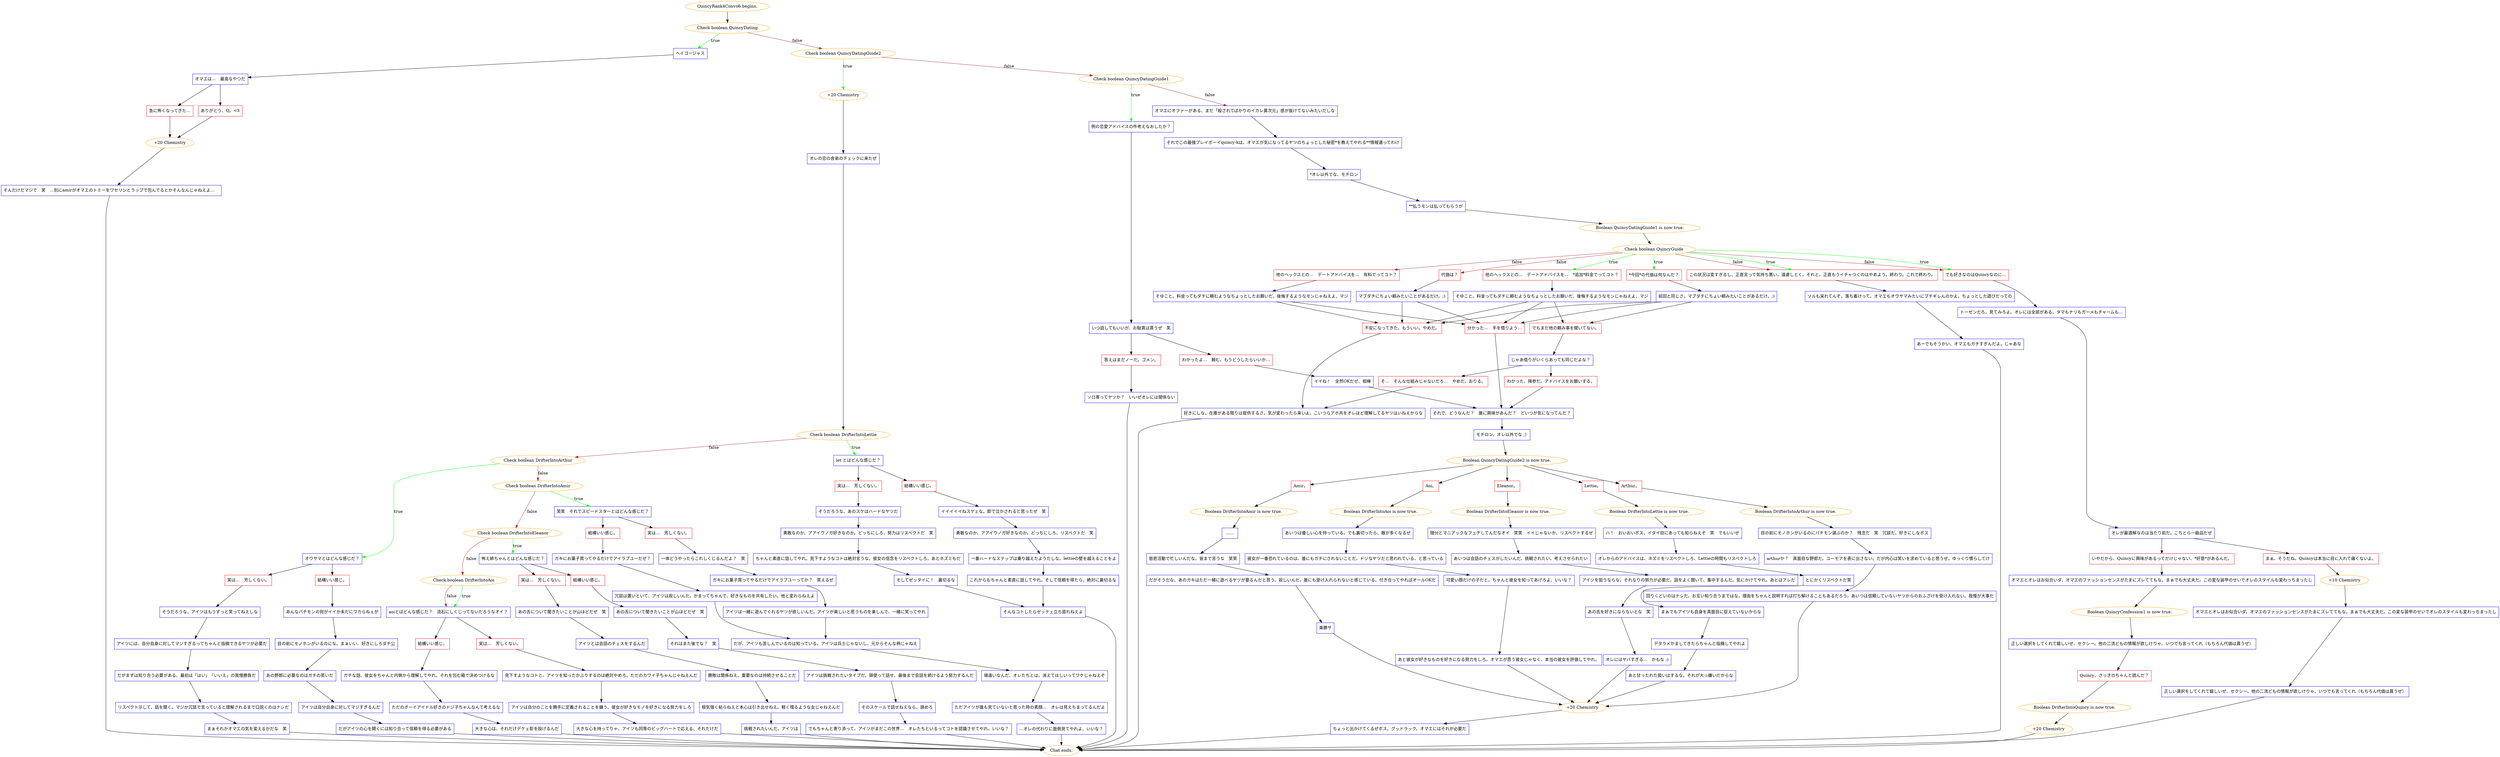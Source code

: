 digraph {
	"QuincyRank4Convo6 begins." [color=orange];
		"QuincyRank4Convo6 begins." -> j2461985337;
	j2461985337 [label="Check boolean QuincyDating",color=orange];
		j2461985337 -> j670405299 [label=true,color=green];
		j2461985337 -> j83112899 [label=false,color=brown];
	j670405299 [label="ヘイゴージャス",shape=box,color=blue];
		j670405299 -> j2848640380;
	j83112899 [label="Check boolean QuincyDatingGuide2",color=orange];
		j83112899 -> j2377025134 [label=true,color=green];
		j83112899 -> j2852325112 [label=false,color=brown];
	j2848640380 [label="オマエは…　最高なやつだ",shape=box,color=blue];
		j2848640380 -> j2701232561;
		j2848640380 -> j3817281731;
	j2377025134 [label="+20 Chemistry",color=orange];
		j2377025134 -> j1199153547;
	j2852325112 [label="Check boolean QuincyDatingGuide1",color=orange];
		j2852325112 -> j2334047575 [label=true,color=green];
		j2852325112 -> j1827830759 [label=false,color=brown];
	j2701232561 [label="急に怖くなってきた…",shape=box,color=red];
		j2701232561 -> j1585528871;
	j3817281731 [label="ありがとう、Q。<3",shape=box,color=red];
		j3817281731 -> j1585528871;
	j1199153547 [label="オレの恋の舎弟のチェックに来たぜ",shape=box,color=blue];
		j1199153547 -> j2157594670;
	j2334047575 [label="例の恋愛アドバイスの件考えなおしたか？",shape=box,color=blue];
		j2334047575 -> j3846534327;
	j1827830759 [label="オマエにオファーがある、まだ「殺されてばかりのイカレ異次元」感が抜けてないみたいだしな",shape=box,color=blue];
		j1827830759 -> j534520906;
	j1585528871 [label="+20 Chemistry",color=orange];
		j1585528871 -> j838667638;
	j2157594670 [label="Check boolean DrifterIntoLettie",color=orange];
		j2157594670 -> j2114674219 [label=true,color=green];
		j2157594670 -> j1529798852 [label=false,color=brown];
	j3846534327 [label="いつ話してもいいが、お駄賃は貰うぜ　笑",shape=box,color=blue];
		j3846534327 -> j2375162229;
		j3846534327 -> j1287497546;
	j534520906 [label="それでこの最強プレイボーイquincy-kは、オマエが気になってるヤツのちょっとした秘密*を教えてやれる**情報通ってわけ",shape=box,color=blue];
		j534520906 -> j4075694330;
	j838667638 [label="そんだけだマジで　笑　…別にamirがオマエのトミーをワセリンとラップで包んでるとかそんなんじゃねえよ…　",shape=box,color=blue];
		j838667638 -> "Chat ends.";
	j2114674219 [label="let とはどんな感じだ？",shape=box,color=blue];
		j2114674219 -> j4167720044;
		j2114674219 -> j1562077545;
	j1529798852 [label="Check boolean DrifterIntoArthur",color=orange];
		j1529798852 -> j1224659496 [label=true,color=green];
		j1529798852 -> j3612310957 [label=false,color=brown];
	j2375162229 [label="答えはまだノーだ。ゴメン。",shape=box,color=red];
		j2375162229 -> j949268552;
	j1287497546 [label="わかったよ…　頼む。もうどうしたらいいか…",shape=box,color=red];
		j1287497546 -> j2256339385;
	j4075694330 [label="*オレ以外でな、モチロン",shape=box,color=blue];
		j4075694330 -> j3757068429;
	"Chat ends." [color=orange];
	j4167720044 [label="結構いい感じ。",shape=box,color=red];
		j4167720044 -> j3488176380;
	j1562077545 [label="実は…　芳しくない。",shape=box,color=red];
		j1562077545 -> j184307853;
	j1224659496 [label="オウサマとはどんな感じだ？",shape=box,color=blue];
		j1224659496 -> j1398700651;
		j1224659496 -> j602423993;
	j3612310957 [label="Check boolean DrifterIntoAmir",color=orange];
		j3612310957 -> j3194894598 [label=true,color=green];
		j3612310957 -> j4033191202 [label=false,color=brown];
	j949268552 [label="ソロ専ってヤツか？　いいぜオレには関係ない",shape=box,color=blue];
		j949268552 -> "Chat ends.";
	j2256339385 [label="イイね！　全然OKだぜ、相棒",shape=box,color=blue];
		j2256339385 -> j3518027642;
	j3757068429 [label="**払うモンは払ってもらうが",shape=box,color=blue];
		j3757068429 -> j2373070583;
	j3488176380 [label="イイイイイねスゲェな。即で泣かされると思ったぜ　笑",shape=box,color=blue];
		j3488176380 -> j174414699;
	j184307853 [label="そうだろうな、あのスケはハードなヤツだ",shape=box,color=blue];
		j184307853 -> j1360533080;
	j1398700651 [label="結構いい感じ。",shape=box,color=red];
		j1398700651 -> j2682652972;
	j602423993 [label="実は…　芳しくない。",shape=box,color=red];
		j602423993 -> j2372087602;
	j3194894598 [label="笑笑　それでスピードスターとはどんな感じだ？",shape=box,color=blue];
		j3194894598 -> j232785930;
		j3194894598 -> j2232145837;
	j4033191202 [label="Check boolean DrifterIntoEleanor",color=orange];
		j4033191202 -> j521224716 [label=true,color=green];
		j4033191202 -> j3028424512 [label=false,color=brown];
	j3518027642 [label="それで、どうなんだ？　誰に興味があんだ？　どいつが気になってんだ？",shape=box,color=blue];
		j3518027642 -> j1159866665;
	j2373070583 [label="Boolean QuincyDatingGuide1 is now true.",color=orange];
		j2373070583 -> j2505432108;
	j174414699 [label="勇敢なのか、アアイウノガ好きなのか。どっちにしろ、リスペクトだ　笑",shape=box,color=blue];
		j174414699 -> j1840897264;
	j1360533080 [label="勇敢なのか、アアイウノガ好きなのか。どっちにしろ、努力はリスペクトだ　笑",shape=box,color=blue];
		j1360533080 -> j3709790420;
	j2682652972 [label="あんなパチモンの何がイイか未だにワカらねぇが",shape=box,color=blue];
		j2682652972 -> j2666105463;
	j2372087602 [label="そうだろうな、アイツはもうずっと笑ってねえしな",shape=box,color=blue];
		j2372087602 -> j891389558;
	j232785930 [label="結構いい感じ。",shape=box,color=red];
		j232785930 -> j1368116735;
	j2232145837 [label="実は…　芳しくない。",shape=box,color=red];
		j2232145837 -> j114327710;
	j521224716 [label="怖え姉ちゃんとはどんな感じだ？",shape=box,color=blue];
		j521224716 -> j1044538310;
		j521224716 -> j2455207849;
	j3028424512 [label="Check boolean DrifterIntoAoi",color=orange];
		j3028424512 -> j4069807965 [label=true,color=green];
		j3028424512 -> j4069807965 [label=false,color=brown];
	j1159866665 [label="モチロン、オレ以外でな ;) ",shape=box,color=blue];
		j1159866665 -> j2759397375;
	j2505432108 [label="Check boolean QuincyGuide",color=orange];
		j2505432108 -> j2576548204 [label=true,color=green];
		j2505432108 -> j2636811539 [label=true,color=green];
		j2505432108 -> j1046134917 [label=true,color=green];
		j2505432108 -> j1794199990 [label=true,color=green];
		j2505432108 -> j2068649153 [label=false,color=brown];
		j2505432108 -> j1869559750 [label=false,color=brown];
		j2505432108 -> j1046134917 [label=false,color=brown];
		j2505432108 -> j1794199990 [label=false,color=brown];
	j1840897264 [label="一番ハードなステップは乗り越えたようだしな。lettieの壁を越えることをよ",shape=box,color=blue];
		j1840897264 -> j2731910982;
	j3709790420 [label="ちゃんと素直に話してやれ。見下すようなコトは絶対言うな。彼女の信念をリスペクトしろ。あとネズミもだ",shape=box,color=blue];
		j3709790420 -> j1865642158;
	j2666105463 [label="目の前にモノホンがいるのにな。まぁいい、好きにしろダチ公",shape=box,color=blue];
		j2666105463 -> j293459594;
	j891389558 [label="アイツには、自分自身に対してマジすぎるってちゃんと指摘できるヤツが必要だ",shape=box,color=blue];
		j891389558 -> j4069546286;
	j1368116735 [label="ガキにお菓子買ってやるだけでアイラブユーだぜ？",shape=box,color=blue];
		j1368116735 -> j2687883946;
	j114327710 [label="一体どうやったらこれしくじるんだよ？　笑",shape=box,color=blue];
		j114327710 -> j1941217589;
	j1044538310 [label="結構いい感じ。",shape=box,color=red];
		j1044538310 -> j1516990222;
	j2455207849 [label="実は…　芳しくない。",shape=box,color=red];
		j2455207849 -> j1689168491;
	j4069807965 [label="aoiとはどんな感じだ？　流石にしくじってないだろうなオイ？",shape=box,color=blue];
		j4069807965 -> j2351008530;
		j4069807965 -> j521714721;
	j2759397375 [label="Boolean QuincyDatingGuide2 is now true.",color=orange];
		j2759397375 -> j2449462992;
		j2759397375 -> j3528546895;
		j2759397375 -> j241337363;
		j2759397375 -> j1594194498;
		j2759397375 -> j1935856721;
	j2576548204 [label="他のヘックスとの…　デートアドバイスを…　*追加*料金でってコト？",shape=box,color=red];
		j2576548204 -> j1299299004;
	j2636811539 [label="*今回*の代価は何なんだ？",shape=box,color=red];
		j2636811539 -> j113965941;
	j1046134917 [label="この状況は変すぎるし、正直言って気持ち悪い。遠慮しとく。それと。正直もうイチャつくのはやめよう。終わり。これで終わり。",shape=box,color=red];
		j1046134917 -> j3052506192;
	j1794199990 [label="でも好きなのはQuincyなのに…",shape=box,color=red];
		j1794199990 -> j836457434;
	j2068649153 [label="代価は？",shape=box,color=red];
		j2068649153 -> j3459696533;
	j1869559750 [label="他のヘックスとの…　デートアドバイスを…　有料でってコト？",shape=box,color=red];
		j1869559750 -> j1478294194;
	j2731910982 [label="これからもちゃんと素直に話してやれ。そして信頼を得たら、絶対に裏切るな",shape=box,color=blue];
		j2731910982 -> j3627996746;
	j1865642158 [label="そしてゼッタイに！　裏切るな",shape=box,color=blue];
		j1865642158 -> j3627996746;
	j293459594 [label="あの野郎に必要なのはガチの笑いだ",shape=box,color=blue];
		j293459594 -> j1218454208;
	j4069546286 [label="だがまずは知り合う必要がある、最初は「はい」「いいえ」の我慢勝負だ",shape=box,color=blue];
		j4069546286 -> j1941781383;
	j2687883946 [label="冗談は置いといて、アイツは寂しいんだ。かまってちゃんで、好きなものを共有したい。他と変わらねえよ",shape=box,color=blue];
		j2687883946 -> j1386600465;
	j1941217589 [label="ガキにお菓子買ってやるだけでアイラブユーってか？　笑えるぜ",shape=box,color=blue];
		j1941217589 -> j535897638;
	j1516990222 [label="あの舌について聞きたいことが山ほどだぜ　笑",shape=box,color=blue];
		j1516990222 -> j2041198534;
	j1689168491 [label="あの舌について聞きたいことが山ほどだぜ　笑",shape=box,color=blue];
		j1689168491 -> j1448585847;
	j2351008530 [label="結構いい感じ。",shape=box,color=red];
		j2351008530 -> j2926886000;
	j521714721 [label="実は…　芳しくない。",shape=box,color=red];
		j521714721 -> j157605598;
	j2449462992 [label="Lettie。",shape=box,color=red];
		j2449462992 -> j1314453590;
	j3528546895 [label="Arthur。",shape=box,color=red];
		j3528546895 -> j1168277303;
	j241337363 [label="Amir。",shape=box,color=red];
		j241337363 -> j951445348;
	j1594194498 [label="Eleanor。",shape=box,color=red];
		j1594194498 -> j1675094854;
	j1935856721 [label="Aoi。",shape=box,color=red];
		j1935856721 -> j2521413583;
	j1299299004 [label="そゆこと。料金ってもダチに頼むようなちょっとしたお願いだ、後悔するようなモンじゃねえよ、マジ",shape=box,color=blue];
		j1299299004 -> j2692580672;
		j1299299004 -> j3242277534;
		j1299299004 -> j4024272012;
	j113965941 [label="前回と同じさ。マブダチにちょい頼みたいことがあるだけ。;)",shape=box,color=blue];
		j113965941 -> j2692580672;
		j113965941 -> j3242277534;
		j113965941 -> j4024272012;
	j3052506192 [label="ソルも呆れてんぞ、落ち着けって。オマエもオウサマみたいにブチギレんのかよ。ちょっとした遊びだっての",shape=box,color=blue];
		j3052506192 -> j1221133765;
	j836457434 [label="トーゼンだろ。見てみろよ。オレには全部がある。タマもナリもガーメもチャームも…",shape=box,color=blue];
		j836457434 -> j2059954358;
	j3459696533 [label="マブダチにちょい頼みたいことがあるだけ。;)",shape=box,color=blue];
		j3459696533 -> j3242277534;
		j3459696533 -> j4024272012;
	j1478294194 [label="そゆこと。料金ってもダチに頼むようなちょっとしたお願いだ、後悔するようなモンじゃねえよ、マジ",shape=box,color=blue];
		j1478294194 -> j3242277534;
		j1478294194 -> j4024272012;
	j3627996746 [label="そんなコトしたらゼッテェ立ち直れねえよ",shape=box,color=blue];
		j3627996746 -> "Chat ends.";
	j1218454208 [label="アイツは自分自身に対してマジすぎるんだ",shape=box,color=blue];
		j1218454208 -> j1305266763;
	j1941781383 [label="リスペクト示して、話を聞く。マジか冗談で言っていると理解されるまで口説くのはナシだ",shape=box,color=blue];
		j1941781383 -> j2054773302;
	j1386600465 [label="だが、アイツも苦しんでいるのは知っている。アイツは兵士じゃないし、元からそんな柄じゃねえ",shape=box,color=blue];
		j1386600465 -> j1215742234;
	j535897638 [label="アイツは一緒に遊んでくれるヤツが欲しいんだ。アイツが楽しいと思うものを楽しんで、一緒に笑ってやれ",shape=box,color=blue];
		j535897638 -> j1386600465;
	j2041198534 [label="それはまた後でな？　笑",shape=box,color=blue];
		j2041198534 -> j3734882926;
	j1448585847 [label="アイツとは会話のチェスをするんだ",shape=box,color=blue];
		j1448585847 -> j3273093653;
	j2926886000 [label="ガチな話、彼女をちゃんと内側から理解してやれ。それを包む箱で決めつけるな",shape=box,color=blue];
		j2926886000 -> j3366676750;
	j157605598 [label="見下すようなコトと、アイツを知ったかぶりするのは絶対やめろ。ただのカワイ子ちゃんじゃねえんだ",shape=box,color=blue];
		j157605598 -> j2190126896;
	j1314453590 [label="Boolean DrifterIntoLettie is now true.",color=orange];
		j1314453590 -> j1300575711;
	j1168277303 [label="Boolean DrifterIntoArthur is now true.",color=orange];
		j1168277303 -> j3230102985;
	j951445348 [label="Boolean DrifterIntoAmir is now true.",color=orange];
		j951445348 -> j2881634486;
	j1675094854 [label="Boolean DrifterIntoEleanor is now true.",color=orange];
		j1675094854 -> j3826477051;
	j2521413583 [label="Boolean DrifterIntoAoi is now true.",color=orange];
		j2521413583 -> j457686794;
	j2692580672 [label="でもまだ他の頼み事を聞いてない。",shape=box,color=red];
		j2692580672 -> j396684564;
	j3242277534 [label="不安になってきた。もういい。やめだ。",shape=box,color=red];
		j3242277534 -> j853455891;
	j4024272012 [label="分かった…　手を借りよう…",shape=box,color=red];
		j4024272012 -> j3518027642;
	j1221133765 [label="あーでもそうかい、オマエもガチすぎんだよ。じゃあな",shape=box,color=blue];
		j1221133765 -> "Chat ends.";
	j2059954358 [label="オレが最適解なのは当たり前だ。こちとら一級品だぜ",shape=box,color=blue];
		j2059954358 -> j1941774641;
		j2059954358 -> j1863609851;
	j1305266763 [label="だがアイツの心を開くには知り合って信頼を得る必要がある",shape=box,color=blue];
		j1305266763 -> "Chat ends.";
	j2054773302 [label="まぁそれかオマエの気を変えるかだな　笑",shape=box,color=blue];
		j2054773302 -> "Chat ends.";
	j1215742234 [label="場違いなんだ、オレたちとは。消えてほしいってワケじゃねえぞ",shape=box,color=blue];
		j1215742234 -> j1031328389;
	j3734882926 [label="アイツは挑戦されたいタイプだ。頭使って話せ、最後まで会話を続けるよう努力するんだ",shape=box,color=blue];
		j3734882926 -> j3291334129;
	j3273093653 [label="勝敗は関係ねえ、重要なのは持続させることだ",shape=box,color=blue];
		j3273093653 -> j2576279682;
	j3366676750 [label="ただのボーイアイドル好きのドジ子ちゃんなんて考えるな",shape=box,color=blue];
		j3366676750 -> j1069423771;
	j2190126896 [label="アイツは自分のことを勝手に定義されることを嫌う。彼女が好きなモノを好きになる努力をしろ",shape=box,color=blue];
		j2190126896 -> j584150299;
	j1300575711 [label="ハ！　おいおいボス、イタイ目にあっても知らねえぞ　笑　でもいいぜ",shape=box,color=blue];
		j1300575711 -> j3794269663;
	j3230102985 [label="目の前にモノホンがいるのにパチモン選ぶのか？　残念だ　笑　冗談だ、好きにしなボス",shape=box,color=blue];
		j3230102985 -> j1927636895;
	j2881634486 [label="......",shape=box,color=blue];
		j2881634486 -> j3172706961;
	j3826477051 [label="随分とマニアックなフェチしてんだなオイ　笑笑　イイじゃないか、リスペクトするぜ",shape=box,color=blue];
		j3826477051 -> j1109583786;
	j457686794 [label="あいつは優しい心を持っている。でも裏切ったら、敵が多くなるぜ",shape=box,color=blue];
		j457686794 -> j1410132165;
	j396684564 [label="じゃあ借りがいくらあっても同じだよな？",shape=box,color=blue];
		j396684564 -> j294971158;
		j396684564 -> j491387539;
	j853455891 [label="好きにしな。在庫がある限りは提供するさ。気が変わったら来いよ。こいつらアホ共をオレほど理解してるヤツはいねえからな",shape=box,color=blue];
		j853455891 -> "Chat ends.";
	j1941774641 [label="いやだから、Quincyに興味があるってだけじゃない、*好意*があるんだ。",shape=box,color=red];
		j1941774641 -> j3632512881;
	j1863609851 [label="まぁ、そうだね。Quincyは本当に目に入れて痛くないよ。",shape=box,color=red];
		j1863609851 -> j1412528712;
	j1031328389 [label="ただアイツが誰も見ていないと思った時の素顔…　オレは見えちまってるんだよ",shape=box,color=blue];
		j1031328389 -> j3139420585;
	j3291334129 [label="そのスケールで話せねえなら、諦めろ",shape=box,color=blue];
		j3291334129 -> j2861712866;
	j2576279682 [label="根気強く粘らねえと本心は引き出せねえ。軽く喋るような女じゃねえんだ",shape=box,color=blue];
		j2576279682 -> j2808388815;
	j1069423771 [label="大きな心は、それだけデケェ影を投げるんだ",shape=box,color=blue];
		j1069423771 -> "Chat ends.";
	j584150299 [label="大きな心を持ってりゃ、アイツも同等のビッグハートで応える、それだけだ",shape=box,color=blue];
		j584150299 -> "Chat ends.";
	j3794269663 [label="オレからのアドバイスは、ネズミをリスペクトしろ、Lettieの時間もリスペクトしろ",shape=box,color=blue];
		j3794269663 -> j2027557288;
	j1927636895 [label="arthurか？　真面目な野郎だ。ユーモアを表に出さない。だが内心は笑いを求めていると思うぜ。ゆっくり慣らしてけ",shape=box,color=blue];
		j1927636895 -> j680906555;
	j3172706961 [label="慈悲活動で忙しいんだな。皆まで言うな　笑笑",shape=box,color=blue];
		j3172706961 -> j3687241691;
	j1109583786 [label="あいつは会話のチェスがしたいんだ。挑戦されたい。考えさせられたい",shape=box,color=blue];
		j1109583786 -> j1326697410;
	j1410132165 [label="彼女が一番恐れているのは、誰にもガチにされないことだ。ドジなヤツだと思われている、と思っている",shape=box,color=blue];
		j1410132165 -> j3757069233;
	j294971158 [label="そ…　そんな仕組みじゃないだろ…　やめだ。おりる。",shape=box,color=red];
		j294971158 -> j853455891;
	j491387539 [label="わかった、降参だ。アドバイスをお願いする。",shape=box,color=red];
		j491387539 -> j3518027642;
	j3632512881 [label="オマエとオレはお似合いダ、オマエのファッションセンスがたまにズレててもな。まぁでも大丈夫だ。この変な装甲のせいでオレのスタイルも変わっちまったし",shape=box,color=blue];
		j3632512881 -> j3775366381;
	j1412528712 [label="+10 Chemistry",color=orange];
		j1412528712 -> j2381407568;
	j3139420585 [label="…オレの代わりに面倒見てやれよ、いいな？",shape=box,color=blue];
		j3139420585 -> "Chat ends.";
	j2861712866 [label="でもちゃんと寄り添って、アイツがまだこの世界…　オレたちといるってコトを認識させてやれ、いいな？",shape=box,color=blue];
		j2861712866 -> "Chat ends.";
	j2808388815 [label="挑戦されたいんだ、アイツは",shape=box,color=blue];
		j2808388815 -> "Chat ends.";
	j2027557288 [label="とにかくリスペクトだ笑",shape=box,color=blue];
		j2027557288 -> j4260282968;
	j680906555 [label="回りくどいのはナシだ。お互い知り合うまではな。理由をちゃんと説明すれば打ち解けることもあるだろう。あいつは信頼していないヤツからのおふざけを受け入れない。我慢が大事だ",shape=box,color=blue];
		j680906555 -> j1599417411;
	j3687241691 [label="だがそうだな、あのガキはただ一緒に遊べるヤツが要るんだと思う。寂しいんだ。誰にも受け入れられないと感じている。付き合ってやればオールOKだ",shape=box,color=blue];
		j3687241691 -> j4056115670;
	j1326697410 [label="アイツを狙うならな、それなりの努力が必要だ。話をよく聞いて、集中するんだ。気にかけてやれ。あとはアレだ",shape=box,color=blue];
		j1326697410 -> j3650503864;
	j3757069233 [label="可愛い顔だけの子だと。ちゃんと彼女を知ってあげろよ、いいな？",shape=box,color=blue];
		j3757069233 -> j3465423880;
	j3775366381 [label="Boolean QuincyConfession1 is now true.",color=orange];
		j3775366381 -> j4102227337;
	j2381407568 [label="オマエとオレはお似合いダ、オマエのファッションセンスがたまにズレててもな。まぁでも大丈夫だ。この変な装甲のせいでオレのスタイルも変わっちまったし",shape=box,color=blue];
		j2381407568 -> j986894313;
	j4260282968 [label="まぁでもアイツも自身を真面目に捉えていないからな",shape=box,color=blue];
		j4260282968 -> j654390748;
	j1599417411 [label="+20 Chemistry",color=orange];
		j1599417411 -> j3205450205;
	j4056115670 [label="楽勝サ",shape=box,color=blue];
		j4056115670 -> j1599417411;
	j3650503864 [label="あの舌を好きにならないとな　笑",shape=box,color=blue];
		j3650503864 -> j2592383048;
	j3465423880 [label="あと彼女が好きなものを好きになる努力をしろ。オマエが思う彼女じゃなく、本当の彼女を評価してやれ。",shape=box,color=blue];
		j3465423880 -> j1599417411;
	j4102227337 [label="正しい選択をしてくれて嬉しいぜ、セクシー。他の二流どもの情報が欲しけりゃ、いつでも言ってくれ（もちろん代価は貰うぜ）",shape=box,color=blue];
		j4102227337 -> j316196713;
	j986894313 [label="正しい選択をしてくれて嬉しいぜ、セクシー。他の二流どもの情報が欲しけりゃ、いつでも言ってくれ（もちろん代価は貰うぜ）",shape=box,color=blue];
		j986894313 -> "Chat ends.";
	j654390748 [label="デタラメかましてきたらちゃんと指摘してやれよ",shape=box,color=blue];
		j654390748 -> j671189496;
	j3205450205 [label="ちょっと出かけてくるぜボス。グッドラック。オマエにはそれが必要だ",shape=box,color=blue];
		j3205450205 -> "Chat ends.";
	j2592383048 [label="オレにはヤバすぎる…　かもな ;)",shape=box,color=blue];
		j2592383048 -> j1599417411;
	j316196713 [label="Quincy、さっきのちゃんと読んだ？",shape=box,color=red];
		j316196713 -> j359041193;
	j671189496 [label="あと甘ったれた扱いはするな。それが大っ嫌いだからな",shape=box,color=blue];
		j671189496 -> j1599417411;
	j359041193 [label="Boolean DrifterIntoQuincy is now true.",color=orange];
		j359041193 -> j367054140;
	j367054140 [label="+20 Chemistry",color=orange];
		j367054140 -> "Chat ends.";
}